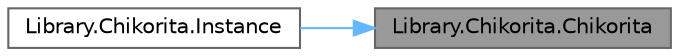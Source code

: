 digraph "Library.Chikorita.Chikorita"
{
 // INTERACTIVE_SVG=YES
 // LATEX_PDF_SIZE
  bgcolor="transparent";
  edge [fontname=Helvetica,fontsize=10,labelfontname=Helvetica,labelfontsize=10];
  node [fontname=Helvetica,fontsize=10,shape=box,height=0.2,width=0.4];
  rankdir="RL";
  Node1 [id="Node000001",label="Library.Chikorita.Chikorita",height=0.2,width=0.4,color="gray40", fillcolor="grey60", style="filled", fontcolor="black",tooltip="Constructor de Chikorita, implementa el patron GRASP creator."];
  Node1 -> Node2 [id="edge1_Node000001_Node000002",dir="back",color="steelblue1",style="solid",tooltip=" "];
  Node2 [id="Node000002",label="Library.Chikorita.Instance",height=0.2,width=0.4,color="grey40", fillcolor="white", style="filled",URL="$classLibrary_1_1Chikorita.html#aa7cd0699459bf51c4c1b44b05699a404",tooltip="Este método retorna una copia del pokemon aplicando así, el patrón prototype."];
}

